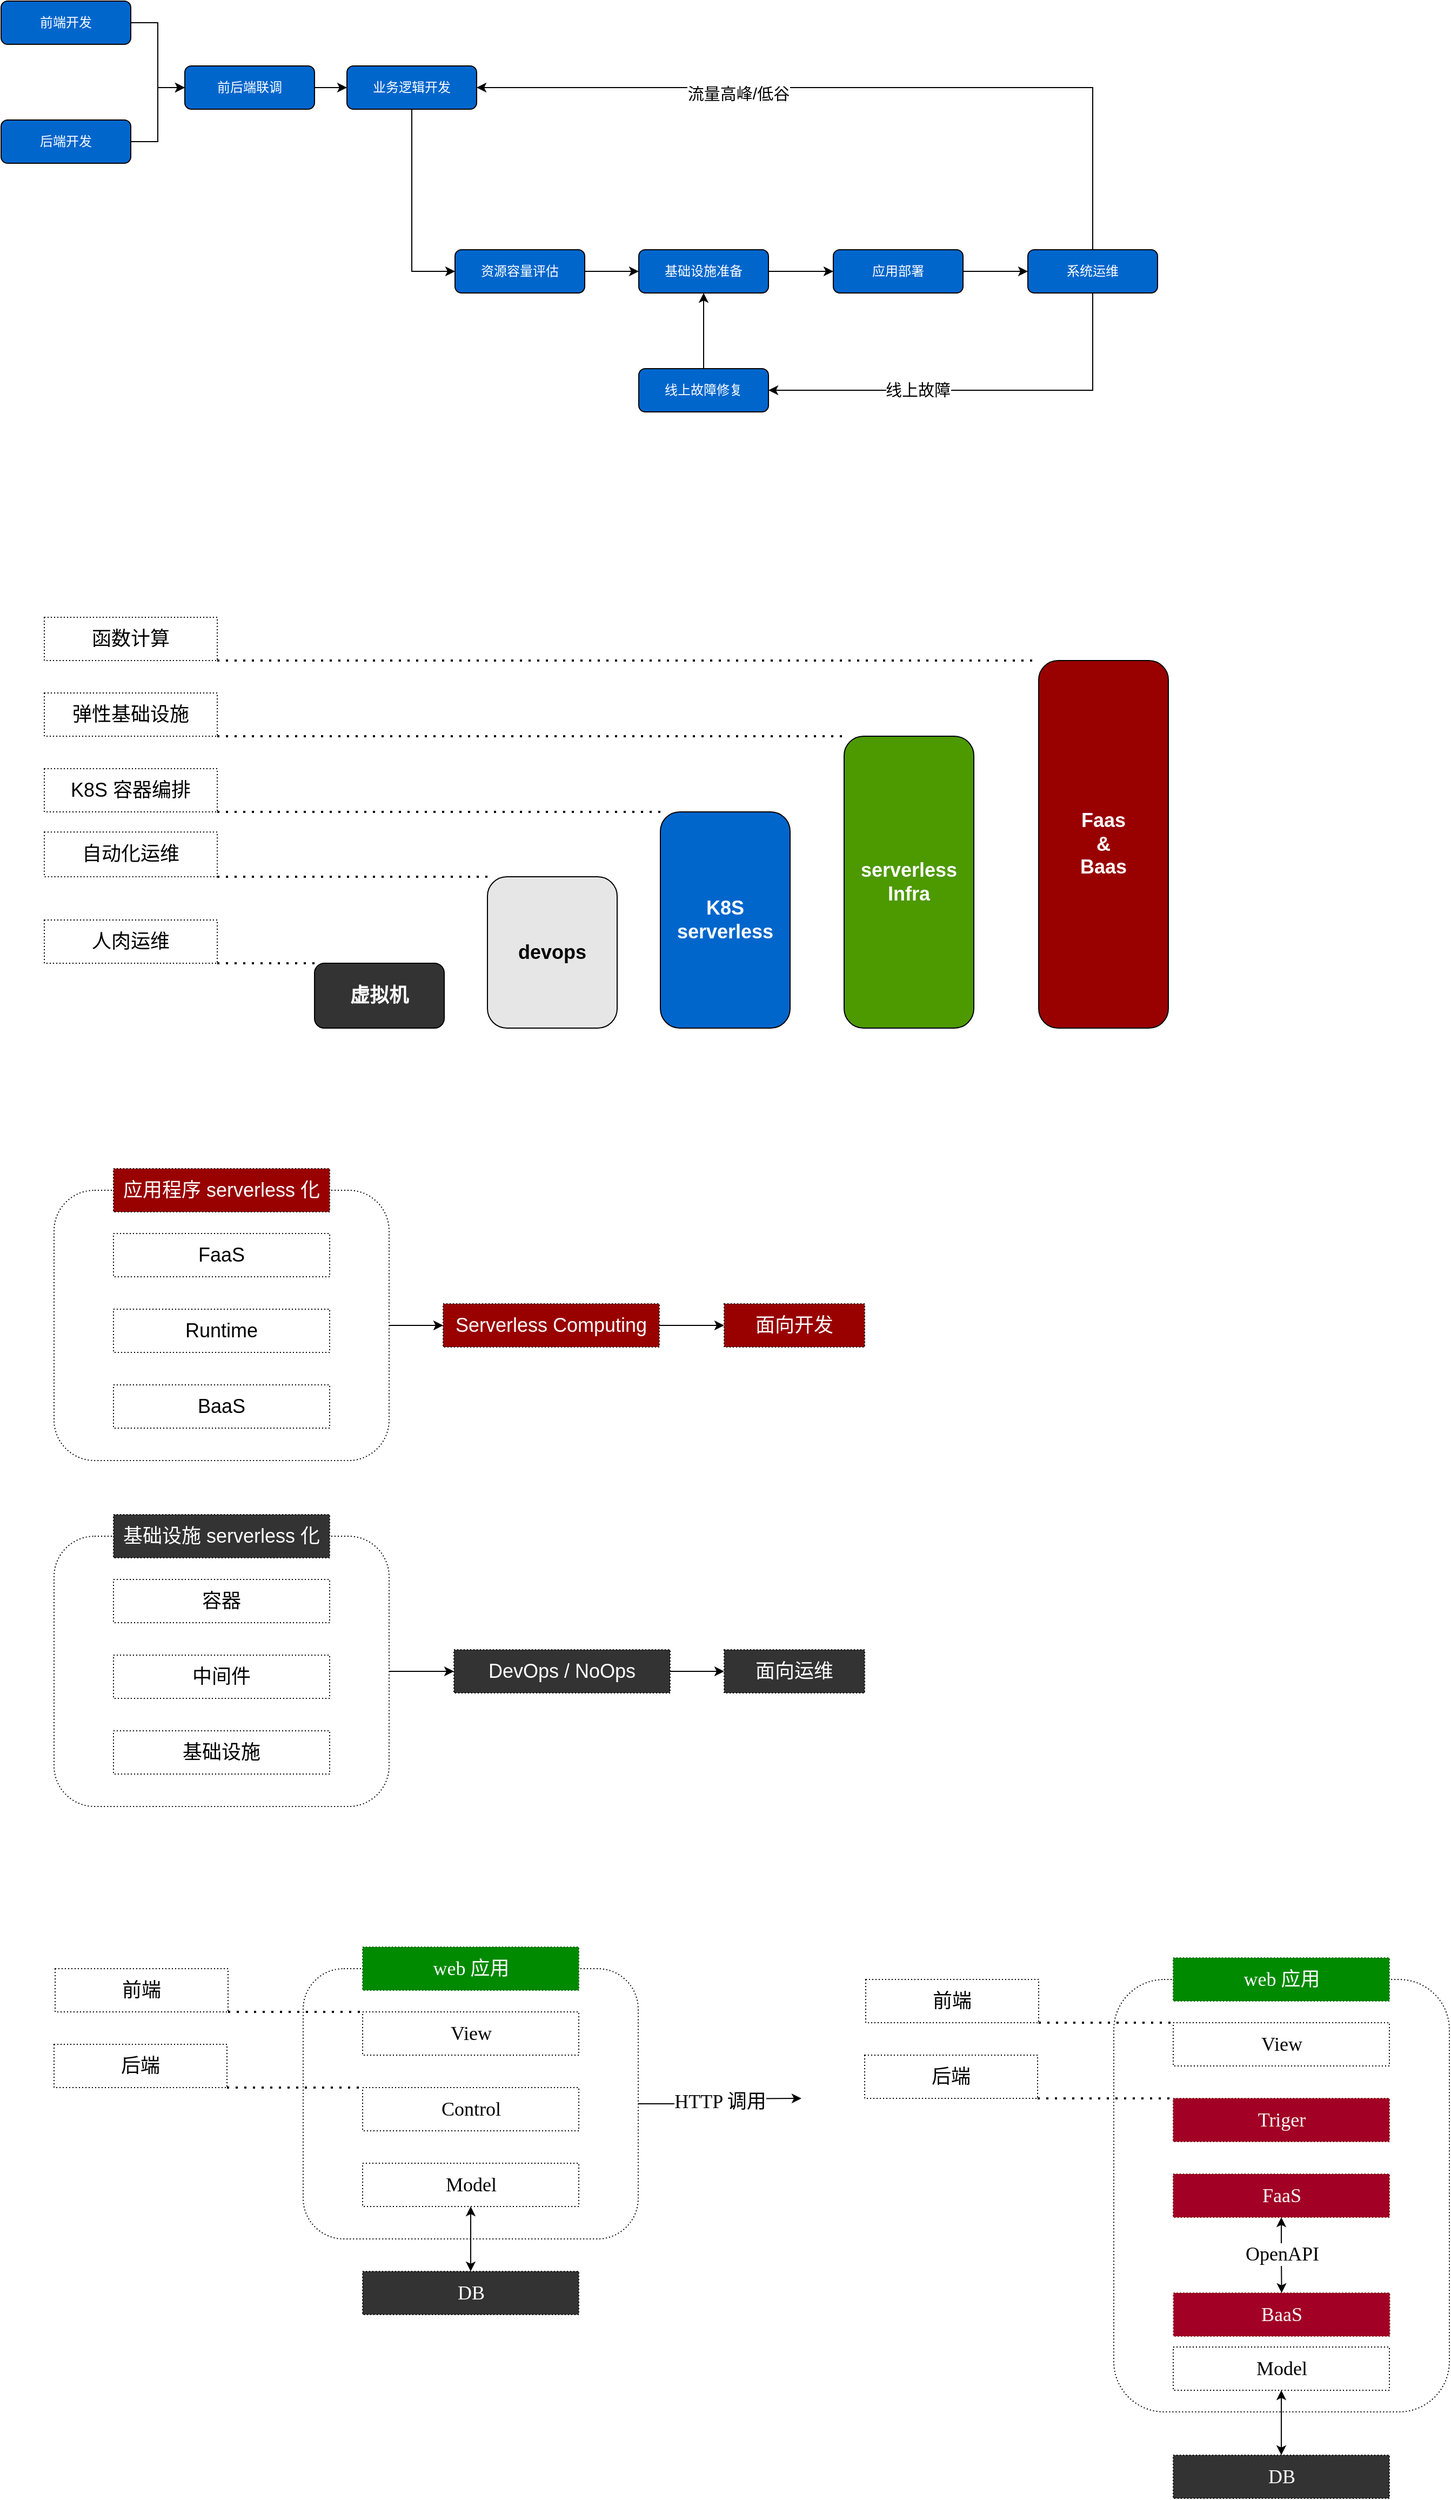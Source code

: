 <mxfile version="16.2.4" type="github">
  <diagram id="bE9tsUGRjl7XfyiEoqof" name="Page-1">
    <mxGraphModel dx="4569" dy="1844" grid="1" gridSize="10" guides="1" tooltips="1" connect="1" arrows="1" fold="1" page="1" pageScale="1" pageWidth="827" pageHeight="1169" math="0" shadow="0">
      <root>
        <mxCell id="0" />
        <mxCell id="1" parent="0" />
        <mxCell id="Or5pxqyeU23qAVYO_Iuh-68" value="" style="edgeStyle=orthogonalEdgeStyle;rounded=0;orthogonalLoop=1;jettySize=auto;html=1;fontSize=18;fontColor=#FFFFFF;" edge="1" parent="1" source="Or5pxqyeU23qAVYO_Iuh-57" target="Or5pxqyeU23qAVYO_Iuh-67">
          <mxGeometry relative="1" as="geometry" />
        </mxCell>
        <mxCell id="Or5pxqyeU23qAVYO_Iuh-57" value="" style="rounded=1;whiteSpace=wrap;html=1;dashed=1;dashPattern=1 2;fontSize=18;fontColor=#000000;fillColor=#FFFFFF;" vertex="1" parent="1">
          <mxGeometry x="-3231" y="340" width="310" height="250" as="geometry" />
        </mxCell>
        <mxCell id="Or5pxqyeU23qAVYO_Iuh-20" value="" style="edgeStyle=orthogonalEdgeStyle;rounded=0;orthogonalLoop=1;jettySize=auto;html=1;fontColor=#FFFFFF;" edge="1" parent="1" source="Or5pxqyeU23qAVYO_Iuh-9" target="Or5pxqyeU23qAVYO_Iuh-10">
          <mxGeometry relative="1" as="geometry" />
        </mxCell>
        <mxCell id="Or5pxqyeU23qAVYO_Iuh-9" value="应用部署" style="rounded=1;whiteSpace=wrap;html=1;fillColor=#0066CC;fontColor=#FFFFFF;" vertex="1" parent="1">
          <mxGeometry x="-2510" y="-850" width="120" height="40" as="geometry" />
        </mxCell>
        <mxCell id="Or5pxqyeU23qAVYO_Iuh-22" style="edgeStyle=orthogonalEdgeStyle;rounded=0;orthogonalLoop=1;jettySize=auto;html=1;exitX=0.5;exitY=1;exitDx=0;exitDy=0;fontColor=#FFFFFF;entryX=1;entryY=0.5;entryDx=0;entryDy=0;" edge="1" parent="1" source="Or5pxqyeU23qAVYO_Iuh-10" target="Or5pxqyeU23qAVYO_Iuh-13">
          <mxGeometry relative="1" as="geometry">
            <mxPoint x="-2610" y="-640" as="targetPoint" />
          </mxGeometry>
        </mxCell>
        <mxCell id="Or5pxqyeU23qAVYO_Iuh-27" value="线上故障" style="edgeLabel;html=1;align=center;verticalAlign=middle;resizable=0;points=[];fontSize=15;fontColor=#000000;" vertex="1" connectable="0" parent="Or5pxqyeU23qAVYO_Iuh-22">
          <mxGeometry x="0.294" y="-1" relative="1" as="geometry">
            <mxPoint as="offset" />
          </mxGeometry>
        </mxCell>
        <mxCell id="Or5pxqyeU23qAVYO_Iuh-24" style="edgeStyle=orthogonalEdgeStyle;rounded=0;orthogonalLoop=1;jettySize=auto;html=1;exitX=0.5;exitY=0;exitDx=0;exitDy=0;entryX=1;entryY=0.5;entryDx=0;entryDy=0;fontColor=#FFFFFF;" edge="1" parent="1" source="Or5pxqyeU23qAVYO_Iuh-10" target="Or5pxqyeU23qAVYO_Iuh-11">
          <mxGeometry relative="1" as="geometry" />
        </mxCell>
        <mxCell id="Or5pxqyeU23qAVYO_Iuh-26" value="流量高峰/低谷" style="edgeLabel;html=1;align=center;verticalAlign=middle;resizable=0;points=[];fontColor=#000000;fontSize=15;" vertex="1" connectable="0" parent="Or5pxqyeU23qAVYO_Iuh-24">
          <mxGeometry x="0.328" y="5" relative="1" as="geometry">
            <mxPoint as="offset" />
          </mxGeometry>
        </mxCell>
        <mxCell id="Or5pxqyeU23qAVYO_Iuh-10" value="系统运维" style="rounded=1;whiteSpace=wrap;html=1;fillColor=#0066CC;fontColor=#FFFFFF;" vertex="1" parent="1">
          <mxGeometry x="-2330" y="-850" width="120" height="40" as="geometry" />
        </mxCell>
        <mxCell id="Or5pxqyeU23qAVYO_Iuh-21" style="edgeStyle=orthogonalEdgeStyle;rounded=0;orthogonalLoop=1;jettySize=auto;html=1;exitX=0.5;exitY=1;exitDx=0;exitDy=0;entryX=0;entryY=0.5;entryDx=0;entryDy=0;fontColor=#FFFFFF;" edge="1" parent="1" source="Or5pxqyeU23qAVYO_Iuh-11" target="Or5pxqyeU23qAVYO_Iuh-14">
          <mxGeometry relative="1" as="geometry" />
        </mxCell>
        <mxCell id="Or5pxqyeU23qAVYO_Iuh-11" value="业务逻辑开发" style="rounded=1;whiteSpace=wrap;html=1;fillColor=#0066CC;fontColor=#FFFFFF;" vertex="1" parent="1">
          <mxGeometry x="-2960" y="-1020" width="120" height="40" as="geometry" />
        </mxCell>
        <mxCell id="Or5pxqyeU23qAVYO_Iuh-25" style="edgeStyle=orthogonalEdgeStyle;rounded=0;orthogonalLoop=1;jettySize=auto;html=1;exitX=0.5;exitY=0;exitDx=0;exitDy=0;entryX=0.5;entryY=1;entryDx=0;entryDy=0;fontColor=#FFFFFF;" edge="1" parent="1" source="Or5pxqyeU23qAVYO_Iuh-13" target="Or5pxqyeU23qAVYO_Iuh-15">
          <mxGeometry relative="1" as="geometry" />
        </mxCell>
        <mxCell id="Or5pxqyeU23qAVYO_Iuh-13" value="线上故障修复" style="rounded=1;whiteSpace=wrap;html=1;fillColor=#0066CC;fontColor=#FFFFFF;" vertex="1" parent="1">
          <mxGeometry x="-2690" y="-740" width="120" height="40" as="geometry" />
        </mxCell>
        <mxCell id="Or5pxqyeU23qAVYO_Iuh-18" value="" style="edgeStyle=orthogonalEdgeStyle;rounded=0;orthogonalLoop=1;jettySize=auto;html=1;fontColor=#FFFFFF;" edge="1" parent="1" source="Or5pxqyeU23qAVYO_Iuh-14" target="Or5pxqyeU23qAVYO_Iuh-15">
          <mxGeometry relative="1" as="geometry" />
        </mxCell>
        <mxCell id="Or5pxqyeU23qAVYO_Iuh-14" value="资源容量评估" style="rounded=1;whiteSpace=wrap;html=1;fillColor=#0066CC;fontColor=#FFFFFF;" vertex="1" parent="1">
          <mxGeometry x="-2860" y="-850" width="120" height="40" as="geometry" />
        </mxCell>
        <mxCell id="Or5pxqyeU23qAVYO_Iuh-19" value="" style="edgeStyle=orthogonalEdgeStyle;rounded=0;orthogonalLoop=1;jettySize=auto;html=1;fontColor=#FFFFFF;" edge="1" parent="1" source="Or5pxqyeU23qAVYO_Iuh-15" target="Or5pxqyeU23qAVYO_Iuh-9">
          <mxGeometry relative="1" as="geometry" />
        </mxCell>
        <mxCell id="Or5pxqyeU23qAVYO_Iuh-15" value="基础设施准备" style="rounded=1;whiteSpace=wrap;html=1;fillColor=#0066CC;fontColor=#FFFFFF;" vertex="1" parent="1">
          <mxGeometry x="-2690" y="-850" width="120" height="40" as="geometry" />
        </mxCell>
        <mxCell id="Or5pxqyeU23qAVYO_Iuh-30" style="edgeStyle=orthogonalEdgeStyle;rounded=0;orthogonalLoop=1;jettySize=auto;html=1;exitX=1;exitY=0.5;exitDx=0;exitDy=0;fontSize=15;fontColor=#000000;" edge="1" parent="1" source="Or5pxqyeU23qAVYO_Iuh-28" target="Or5pxqyeU23qAVYO_Iuh-11">
          <mxGeometry relative="1" as="geometry" />
        </mxCell>
        <mxCell id="Or5pxqyeU23qAVYO_Iuh-28" value="前后端联调" style="rounded=1;whiteSpace=wrap;html=1;fillColor=#0066CC;fontColor=#FFFFFF;" vertex="1" parent="1">
          <mxGeometry x="-3110" y="-1020" width="120" height="40" as="geometry" />
        </mxCell>
        <mxCell id="Or5pxqyeU23qAVYO_Iuh-32" style="edgeStyle=orthogonalEdgeStyle;rounded=0;orthogonalLoop=1;jettySize=auto;html=1;exitX=1;exitY=0.5;exitDx=0;exitDy=0;entryX=0;entryY=0.5;entryDx=0;entryDy=0;fontSize=15;fontColor=#000000;" edge="1" parent="1" source="Or5pxqyeU23qAVYO_Iuh-29" target="Or5pxqyeU23qAVYO_Iuh-28">
          <mxGeometry relative="1" as="geometry" />
        </mxCell>
        <mxCell id="Or5pxqyeU23qAVYO_Iuh-29" value="前端开发" style="rounded=1;whiteSpace=wrap;html=1;fillColor=#0066CC;fontColor=#FFFFFF;" vertex="1" parent="1">
          <mxGeometry x="-3280" y="-1080" width="120" height="40" as="geometry" />
        </mxCell>
        <mxCell id="Or5pxqyeU23qAVYO_Iuh-34" value="" style="edgeStyle=orthogonalEdgeStyle;rounded=0;orthogonalLoop=1;jettySize=auto;html=1;fontSize=15;fontColor=#000000;entryX=0;entryY=0.5;entryDx=0;entryDy=0;" edge="1" parent="1" source="Or5pxqyeU23qAVYO_Iuh-31" target="Or5pxqyeU23qAVYO_Iuh-28">
          <mxGeometry relative="1" as="geometry" />
        </mxCell>
        <mxCell id="Or5pxqyeU23qAVYO_Iuh-31" value="后端开发" style="rounded=1;whiteSpace=wrap;html=1;fillColor=#0066CC;fontColor=#FFFFFF;" vertex="1" parent="1">
          <mxGeometry x="-3280" y="-970" width="120" height="40" as="geometry" />
        </mxCell>
        <mxCell id="Or5pxqyeU23qAVYO_Iuh-35" value="虚拟机" style="rounded=1;whiteSpace=wrap;html=1;fontSize=18;fontColor=#FFFFFF;fillColor=#333333;fontStyle=1" vertex="1" parent="1">
          <mxGeometry x="-2990" y="-190" width="120" height="60" as="geometry" />
        </mxCell>
        <mxCell id="Or5pxqyeU23qAVYO_Iuh-36" value="&lt;div style=&quot;font-size: 18px;&quot;&gt;K8S&lt;/div&gt;&lt;div style=&quot;font-size: 18px;&quot;&gt;serverless&lt;br style=&quot;font-size: 18px;&quot;&gt;&lt;/div&gt;" style="rounded=1;whiteSpace=wrap;html=1;fontSize=18;fontColor=#FFFFFF;fillColor=#0066CC;fontStyle=1" vertex="1" parent="1">
          <mxGeometry x="-2670" y="-330" width="120" height="200" as="geometry" />
        </mxCell>
        <mxCell id="Or5pxqyeU23qAVYO_Iuh-37" value="devops" style="rounded=1;whiteSpace=wrap;html=1;fontSize=18;fontColor=#000000;fillColor=#E6E6E6;fontStyle=1" vertex="1" parent="1">
          <mxGeometry x="-2830" y="-270" width="120" height="140" as="geometry" />
        </mxCell>
        <mxCell id="Or5pxqyeU23qAVYO_Iuh-38" value="&lt;div style=&quot;font-size: 18px;&quot;&gt;serverless&lt;/div&gt;&lt;div style=&quot;font-size: 18px;&quot;&gt;Infra&lt;br style=&quot;font-size: 18px;&quot;&gt;&lt;/div&gt;" style="rounded=1;whiteSpace=wrap;html=1;fontSize=18;fontColor=#FFFFFF;fillColor=#4D9900;fontStyle=1" vertex="1" parent="1">
          <mxGeometry x="-2500" y="-400" width="120" height="270" as="geometry" />
        </mxCell>
        <mxCell id="Or5pxqyeU23qAVYO_Iuh-39" value="&lt;div style=&quot;font-size: 18px&quot;&gt;Faas&lt;/div&gt;&lt;div style=&quot;font-size: 18px&quot;&gt;&amp;amp;&lt;/div&gt;&lt;div style=&quot;font-size: 18px&quot;&gt;Baas&lt;br style=&quot;font-size: 18px&quot;&gt;&lt;/div&gt;" style="rounded=1;whiteSpace=wrap;html=1;fontSize=18;fontColor=#FFFFFF;fillColor=#990000;fontStyle=1" vertex="1" parent="1">
          <mxGeometry x="-2320" y="-470" width="120" height="340" as="geometry" />
        </mxCell>
        <mxCell id="Or5pxqyeU23qAVYO_Iuh-40" value="人肉运维" style="rounded=0;whiteSpace=wrap;html=1;fontSize=18;fontColor=#000000;fillColor=#FFFFFF;dashed=1;dashPattern=1 2;" vertex="1" parent="1">
          <mxGeometry x="-3240" y="-230" width="160" height="40" as="geometry" />
        </mxCell>
        <mxCell id="Or5pxqyeU23qAVYO_Iuh-42" value="" style="endArrow=none;dashed=1;html=1;dashPattern=1 3;strokeWidth=2;rounded=0;fontSize=18;fontColor=#000000;exitX=1;exitY=1;exitDx=0;exitDy=0;entryX=0;entryY=0;entryDx=0;entryDy=0;" edge="1" parent="1" source="Or5pxqyeU23qAVYO_Iuh-40" target="Or5pxqyeU23qAVYO_Iuh-35">
          <mxGeometry width="50" height="50" relative="1" as="geometry">
            <mxPoint x="-3040" y="-340" as="sourcePoint" />
            <mxPoint x="-2990" y="-390" as="targetPoint" />
          </mxGeometry>
        </mxCell>
        <mxCell id="Or5pxqyeU23qAVYO_Iuh-43" value="自动化运维" style="rounded=0;whiteSpace=wrap;html=1;fontSize=18;fontColor=#000000;fillColor=#FFFFFF;dashed=1;dashPattern=1 2;" vertex="1" parent="1">
          <mxGeometry x="-3240" y="-311.33" width="160" height="41.33" as="geometry" />
        </mxCell>
        <mxCell id="Or5pxqyeU23qAVYO_Iuh-44" value="" style="endArrow=none;dashed=1;html=1;dashPattern=1 3;strokeWidth=2;rounded=0;fontSize=18;fontColor=#000000;exitX=1;exitY=1;exitDx=0;exitDy=0;entryX=0;entryY=0;entryDx=0;entryDy=0;" edge="1" parent="1" source="Or5pxqyeU23qAVYO_Iuh-43" target="Or5pxqyeU23qAVYO_Iuh-37">
          <mxGeometry width="50" height="50" relative="1" as="geometry">
            <mxPoint x="-3040" y="-421.33" as="sourcePoint" />
            <mxPoint x="-2990" y="-271.33" as="targetPoint" />
          </mxGeometry>
        </mxCell>
        <mxCell id="Or5pxqyeU23qAVYO_Iuh-45" value="K8S 容器编排" style="rounded=0;whiteSpace=wrap;html=1;fontSize=18;fontColor=#000000;fillColor=#FFFFFF;dashed=1;dashPattern=1 2;" vertex="1" parent="1">
          <mxGeometry x="-3240" y="-370" width="160" height="40" as="geometry" />
        </mxCell>
        <mxCell id="Or5pxqyeU23qAVYO_Iuh-46" value="" style="endArrow=none;dashed=1;html=1;dashPattern=1 3;strokeWidth=2;rounded=0;fontSize=18;fontColor=#000000;exitX=1;exitY=1;exitDx=0;exitDy=0;entryX=0;entryY=0;entryDx=0;entryDy=0;" edge="1" parent="1" source="Or5pxqyeU23qAVYO_Iuh-45" target="Or5pxqyeU23qAVYO_Iuh-36">
          <mxGeometry width="50" height="50" relative="1" as="geometry">
            <mxPoint x="-3040" y="-500" as="sourcePoint" />
            <mxPoint x="-2990" y="-350" as="targetPoint" />
          </mxGeometry>
        </mxCell>
        <mxCell id="Or5pxqyeU23qAVYO_Iuh-47" value="弹性基础设施" style="rounded=0;whiteSpace=wrap;html=1;fontSize=18;fontColor=#000000;fillColor=#FFFFFF;dashed=1;dashPattern=1 2;" vertex="1" parent="1">
          <mxGeometry x="-3240" y="-440" width="160" height="40" as="geometry" />
        </mxCell>
        <mxCell id="Or5pxqyeU23qAVYO_Iuh-48" value="" style="endArrow=none;dashed=1;html=1;dashPattern=1 3;strokeWidth=2;rounded=0;fontSize=18;fontColor=#000000;exitX=1;exitY=1;exitDx=0;exitDy=0;entryX=0;entryY=0;entryDx=0;entryDy=0;" edge="1" parent="1" source="Or5pxqyeU23qAVYO_Iuh-47" target="Or5pxqyeU23qAVYO_Iuh-38">
          <mxGeometry width="50" height="50" relative="1" as="geometry">
            <mxPoint x="-3040" y="-560" as="sourcePoint" />
            <mxPoint x="-2990" y="-410" as="targetPoint" />
          </mxGeometry>
        </mxCell>
        <mxCell id="Or5pxqyeU23qAVYO_Iuh-49" value="函数计算" style="rounded=0;whiteSpace=wrap;html=1;fontSize=18;fontColor=#000000;fillColor=#FFFFFF;dashed=1;dashPattern=1 2;" vertex="1" parent="1">
          <mxGeometry x="-3240" y="-510" width="160" height="40" as="geometry" />
        </mxCell>
        <mxCell id="Or5pxqyeU23qAVYO_Iuh-50" value="" style="endArrow=none;dashed=1;html=1;dashPattern=1 3;strokeWidth=2;rounded=0;fontSize=18;fontColor=#000000;exitX=1;exitY=1;exitDx=0;exitDy=0;entryX=0;entryY=0;entryDx=0;entryDy=0;" edge="1" parent="1" source="Or5pxqyeU23qAVYO_Iuh-49" target="Or5pxqyeU23qAVYO_Iuh-39">
          <mxGeometry width="50" height="50" relative="1" as="geometry">
            <mxPoint x="-3040" y="-620" as="sourcePoint" />
            <mxPoint x="-2990" y="-470" as="targetPoint" />
          </mxGeometry>
        </mxCell>
        <mxCell id="Or5pxqyeU23qAVYO_Iuh-53" value="容器" style="rounded=0;whiteSpace=wrap;html=1;dashed=1;dashPattern=1 2;fontSize=18;fontColor=#000000;fillColor=#FFFFFF;" vertex="1" parent="1">
          <mxGeometry x="-3176" y="380" width="200" height="40" as="geometry" />
        </mxCell>
        <mxCell id="Or5pxqyeU23qAVYO_Iuh-54" value="中间件" style="rounded=0;whiteSpace=wrap;html=1;dashed=1;dashPattern=1 2;fontSize=18;fontColor=#000000;fillColor=#FFFFFF;" vertex="1" parent="1">
          <mxGeometry x="-3176" y="450" width="200" height="40" as="geometry" />
        </mxCell>
        <mxCell id="Or5pxqyeU23qAVYO_Iuh-55" value="基础设施" style="rounded=0;whiteSpace=wrap;html=1;dashed=1;dashPattern=1 2;fontSize=18;fontColor=#000000;fillColor=#FFFFFF;" vertex="1" parent="1">
          <mxGeometry x="-3176" y="520" width="200" height="40" as="geometry" />
        </mxCell>
        <mxCell id="Or5pxqyeU23qAVYO_Iuh-51" value="基础设施 serverless 化" style="rounded=0;whiteSpace=wrap;html=1;dashed=1;dashPattern=1 2;fontSize=18;fontColor=#FFFFFF;fillColor=#333333;" vertex="1" parent="1">
          <mxGeometry x="-3176" y="320" width="200" height="40" as="geometry" />
        </mxCell>
        <mxCell id="Or5pxqyeU23qAVYO_Iuh-64" value="" style="edgeStyle=orthogonalEdgeStyle;rounded=0;orthogonalLoop=1;jettySize=auto;html=1;fontSize=18;fontColor=#FFFFFF;" edge="1" parent="1" source="Or5pxqyeU23qAVYO_Iuh-58" target="Or5pxqyeU23qAVYO_Iuh-63">
          <mxGeometry relative="1" as="geometry" />
        </mxCell>
        <mxCell id="Or5pxqyeU23qAVYO_Iuh-58" value="" style="rounded=1;whiteSpace=wrap;html=1;dashed=1;dashPattern=1 2;fontSize=18;fontColor=#000000;fillColor=#FFFFFF;" vertex="1" parent="1">
          <mxGeometry x="-3231" y="20" width="310" height="250" as="geometry" />
        </mxCell>
        <mxCell id="Or5pxqyeU23qAVYO_Iuh-59" value="&lt;div&gt;FaaS&lt;/div&gt;" style="rounded=0;whiteSpace=wrap;html=1;dashed=1;dashPattern=1 2;fontSize=18;fontColor=#000000;fillColor=#FFFFFF;" vertex="1" parent="1">
          <mxGeometry x="-3176" y="60" width="200" height="40" as="geometry" />
        </mxCell>
        <mxCell id="Or5pxqyeU23qAVYO_Iuh-60" value="Runtime" style="rounded=0;whiteSpace=wrap;html=1;dashed=1;dashPattern=1 2;fontSize=18;fontColor=#000000;fillColor=#FFFFFF;" vertex="1" parent="1">
          <mxGeometry x="-3176" y="130" width="200" height="40" as="geometry" />
        </mxCell>
        <mxCell id="Or5pxqyeU23qAVYO_Iuh-61" value="BaaS" style="rounded=0;whiteSpace=wrap;html=1;dashed=1;dashPattern=1 2;fontSize=18;fontColor=#000000;fillColor=#FFFFFF;" vertex="1" parent="1">
          <mxGeometry x="-3176" y="200" width="200" height="40" as="geometry" />
        </mxCell>
        <mxCell id="Or5pxqyeU23qAVYO_Iuh-62" value="应用程序 serverless 化" style="rounded=0;whiteSpace=wrap;html=1;dashed=1;dashPattern=1 2;fontSize=18;fontColor=#FFFFFF;fillColor=#990000;" vertex="1" parent="1">
          <mxGeometry x="-3176" width="200" height="40" as="geometry" />
        </mxCell>
        <mxCell id="Or5pxqyeU23qAVYO_Iuh-66" value="" style="edgeStyle=orthogonalEdgeStyle;rounded=0;orthogonalLoop=1;jettySize=auto;html=1;fontSize=18;fontColor=#FFFFFF;" edge="1" parent="1" source="Or5pxqyeU23qAVYO_Iuh-63" target="Or5pxqyeU23qAVYO_Iuh-65">
          <mxGeometry relative="1" as="geometry" />
        </mxCell>
        <mxCell id="Or5pxqyeU23qAVYO_Iuh-63" value="Serverless Computing" style="rounded=0;whiteSpace=wrap;html=1;dashed=1;dashPattern=1 2;fontSize=18;fontColor=#FFFFFF;fillColor=#990000;" vertex="1" parent="1">
          <mxGeometry x="-2871" y="125" width="200" height="40" as="geometry" />
        </mxCell>
        <mxCell id="Or5pxqyeU23qAVYO_Iuh-65" value="面向开发" style="rounded=0;whiteSpace=wrap;html=1;dashed=1;dashPattern=1 2;fontSize=18;fontColor=#FFFFFF;fillColor=#990000;" vertex="1" parent="1">
          <mxGeometry x="-2611" y="125" width="130" height="40" as="geometry" />
        </mxCell>
        <mxCell id="Or5pxqyeU23qAVYO_Iuh-70" value="" style="edgeStyle=orthogonalEdgeStyle;rounded=0;orthogonalLoop=1;jettySize=auto;html=1;fontSize=18;fontColor=#FFFFFF;" edge="1" parent="1" source="Or5pxqyeU23qAVYO_Iuh-67" target="Or5pxqyeU23qAVYO_Iuh-69">
          <mxGeometry relative="1" as="geometry" />
        </mxCell>
        <mxCell id="Or5pxqyeU23qAVYO_Iuh-67" value="DevOps / NoOps" style="rounded=0;whiteSpace=wrap;html=1;dashed=1;dashPattern=1 2;fontSize=18;fontColor=#FFFFFF;fillColor=#333333;" vertex="1" parent="1">
          <mxGeometry x="-2861" y="445" width="200" height="40" as="geometry" />
        </mxCell>
        <mxCell id="Or5pxqyeU23qAVYO_Iuh-69" value="面向运维" style="rounded=0;whiteSpace=wrap;html=1;dashed=1;dashPattern=1 2;fontSize=18;fontColor=#FFFFFF;fillColor=#333333;" vertex="1" parent="1">
          <mxGeometry x="-2611" y="445" width="130" height="40" as="geometry" />
        </mxCell>
        <mxCell id="Or5pxqyeU23qAVYO_Iuh-71" value="HTTP 调用" style="edgeStyle=orthogonalEdgeStyle;rounded=0;orthogonalLoop=1;jettySize=auto;html=1;fontSize=18;fontColor=#000000;fontFamily=Comic Sans MS;" edge="1" parent="1" source="Or5pxqyeU23qAVYO_Iuh-72">
          <mxGeometry relative="1" as="geometry">
            <mxPoint x="-2539.5" y="860" as="targetPoint" />
          </mxGeometry>
        </mxCell>
        <mxCell id="Or5pxqyeU23qAVYO_Iuh-72" value="" style="rounded=1;whiteSpace=wrap;html=1;dashed=1;dashPattern=1 2;fontSize=18;fontColor=#000000;fillColor=#FFFFFF;fontFamily=Comic Sans MS;" vertex="1" parent="1">
          <mxGeometry x="-3000.5" y="740" width="310" height="250" as="geometry" />
        </mxCell>
        <mxCell id="Or5pxqyeU23qAVYO_Iuh-73" value="View" style="rounded=0;whiteSpace=wrap;html=1;dashed=1;dashPattern=1 2;fontSize=18;fontColor=#000000;fillColor=#FFFFFF;fontFamily=Comic Sans MS;" vertex="1" parent="1">
          <mxGeometry x="-2945.5" y="780" width="200" height="40" as="geometry" />
        </mxCell>
        <mxCell id="Or5pxqyeU23qAVYO_Iuh-74" value="Control" style="rounded=0;whiteSpace=wrap;html=1;dashed=1;dashPattern=1 2;fontSize=18;fontColor=#000000;fillColor=#FFFFFF;fontFamily=Comic Sans MS;" vertex="1" parent="1">
          <mxGeometry x="-2945.5" y="850" width="200" height="40" as="geometry" />
        </mxCell>
        <mxCell id="Or5pxqyeU23qAVYO_Iuh-78" value="" style="edgeStyle=orthogonalEdgeStyle;rounded=0;orthogonalLoop=1;jettySize=auto;html=1;fontSize=18;fontColor=#FFFFFF;startArrow=classic;startFill=1;fontFamily=Comic Sans MS;" edge="1" parent="1" source="Or5pxqyeU23qAVYO_Iuh-75" target="Or5pxqyeU23qAVYO_Iuh-77">
          <mxGeometry relative="1" as="geometry" />
        </mxCell>
        <mxCell id="Or5pxqyeU23qAVYO_Iuh-75" value="Model" style="rounded=0;whiteSpace=wrap;html=1;dashed=1;dashPattern=1 2;fontSize=18;fontColor=#000000;fillColor=#FFFFFF;fontFamily=Comic Sans MS;" vertex="1" parent="1">
          <mxGeometry x="-2945.5" y="920" width="200" height="40" as="geometry" />
        </mxCell>
        <mxCell id="Or5pxqyeU23qAVYO_Iuh-76" value="web 应用" style="rounded=0;whiteSpace=wrap;html=1;dashed=1;dashPattern=1 2;fontSize=18;fontColor=#ffffff;fillColor=#008a00;strokeColor=#005700;fontFamily=Comic Sans MS;" vertex="1" parent="1">
          <mxGeometry x="-2945.5" y="720" width="200" height="40" as="geometry" />
        </mxCell>
        <mxCell id="Or5pxqyeU23qAVYO_Iuh-77" value="DB" style="rounded=0;whiteSpace=wrap;html=1;dashed=1;dashPattern=1 2;fontSize=18;fontColor=#FFFFFF;fillColor=#333333;fontFamily=Comic Sans MS;" vertex="1" parent="1">
          <mxGeometry x="-2945.5" y="1020" width="200" height="40" as="geometry" />
        </mxCell>
        <mxCell id="Or5pxqyeU23qAVYO_Iuh-79" value="前端" style="rounded=0;whiteSpace=wrap;html=1;fontSize=18;fontColor=#000000;fillColor=#FFFFFF;dashed=1;dashPattern=1 2;fontFamily=Comic Sans MS;" vertex="1" parent="1">
          <mxGeometry x="-3230" y="740" width="160" height="40" as="geometry" />
        </mxCell>
        <mxCell id="Or5pxqyeU23qAVYO_Iuh-80" value="" style="endArrow=none;dashed=1;html=1;dashPattern=1 3;strokeWidth=2;rounded=0;fontSize=18;fontColor=#000000;exitX=1;exitY=1;exitDx=0;exitDy=0;entryX=0;entryY=0;entryDx=0;entryDy=0;" edge="1" parent="1" source="Or5pxqyeU23qAVYO_Iuh-79">
          <mxGeometry width="50" height="50" relative="1" as="geometry">
            <mxPoint x="-2995.5" y="630" as="sourcePoint" />
            <mxPoint x="-2945.5" y="780" as="targetPoint" />
          </mxGeometry>
        </mxCell>
        <mxCell id="Or5pxqyeU23qAVYO_Iuh-81" value="后端" style="rounded=0;whiteSpace=wrap;html=1;fontSize=18;fontColor=#000000;fillColor=#FFFFFF;dashed=1;dashPattern=1 2;fontFamily=Comic Sans MS;" vertex="1" parent="1">
          <mxGeometry x="-3231" y="810" width="160" height="40" as="geometry" />
        </mxCell>
        <mxCell id="Or5pxqyeU23qAVYO_Iuh-82" value="" style="endArrow=none;dashed=1;html=1;dashPattern=1 3;strokeWidth=2;rounded=0;fontSize=18;fontColor=#000000;exitX=1;exitY=1;exitDx=0;exitDy=0;entryX=0;entryY=0;entryDx=0;entryDy=0;" edge="1" parent="1" source="Or5pxqyeU23qAVYO_Iuh-81">
          <mxGeometry width="50" height="50" relative="1" as="geometry">
            <mxPoint x="-2995.5" y="700" as="sourcePoint" />
            <mxPoint x="-2945.5" y="850" as="targetPoint" />
          </mxGeometry>
        </mxCell>
        <mxCell id="Or5pxqyeU23qAVYO_Iuh-84" value="" style="rounded=1;whiteSpace=wrap;html=1;dashed=1;dashPattern=1 2;fontSize=18;fontColor=#000000;fillColor=#FFFFFF;fontFamily=Comic Sans MS;" vertex="1" parent="1">
          <mxGeometry x="-2250.5" y="750" width="310.5" height="400" as="geometry" />
        </mxCell>
        <mxCell id="Or5pxqyeU23qAVYO_Iuh-85" value="View" style="rounded=0;whiteSpace=wrap;html=1;dashed=1;dashPattern=1 2;fontSize=18;fontColor=#000000;fillColor=#FFFFFF;fontFamily=Comic Sans MS;" vertex="1" parent="1">
          <mxGeometry x="-2195.5" y="790" width="200" height="40" as="geometry" />
        </mxCell>
        <mxCell id="Or5pxqyeU23qAVYO_Iuh-86" value="Triger" style="rounded=0;whiteSpace=wrap;html=1;dashed=1;dashPattern=1 2;fontSize=18;fontColor=#ffffff;fillColor=#a20025;fontFamily=Comic Sans MS;strokeColor=#6F0000;" vertex="1" parent="1">
          <mxGeometry x="-2195.5" y="860" width="200" height="40" as="geometry" />
        </mxCell>
        <mxCell id="Or5pxqyeU23qAVYO_Iuh-87" value="" style="edgeStyle=orthogonalEdgeStyle;rounded=0;orthogonalLoop=1;jettySize=auto;html=1;fontSize=18;fontColor=#FFFFFF;startArrow=classic;startFill=1;fontFamily=Comic Sans MS;" edge="1" parent="1" source="Or5pxqyeU23qAVYO_Iuh-88" target="Or5pxqyeU23qAVYO_Iuh-90">
          <mxGeometry relative="1" as="geometry" />
        </mxCell>
        <mxCell id="Or5pxqyeU23qAVYO_Iuh-88" value="Model" style="rounded=0;whiteSpace=wrap;html=1;dashed=1;dashPattern=1 2;fontSize=18;fontColor=#000000;fillColor=#FFFFFF;fontFamily=Comic Sans MS;" vertex="1" parent="1">
          <mxGeometry x="-2195.5" y="1090" width="200" height="40" as="geometry" />
        </mxCell>
        <mxCell id="Or5pxqyeU23qAVYO_Iuh-89" value="web 应用" style="rounded=0;whiteSpace=wrap;html=1;dashed=1;dashPattern=1 2;fontSize=18;fontColor=#ffffff;fillColor=#008a00;strokeColor=#005700;fontFamily=Comic Sans MS;" vertex="1" parent="1">
          <mxGeometry x="-2195.5" y="730" width="200" height="40" as="geometry" />
        </mxCell>
        <mxCell id="Or5pxqyeU23qAVYO_Iuh-90" value="DB" style="rounded=0;whiteSpace=wrap;html=1;dashed=1;dashPattern=1 2;fontSize=18;fontColor=#FFFFFF;fillColor=#333333;fontFamily=Comic Sans MS;" vertex="1" parent="1">
          <mxGeometry x="-2195.5" y="1190" width="200" height="40" as="geometry" />
        </mxCell>
        <mxCell id="Or5pxqyeU23qAVYO_Iuh-91" value="前端" style="rounded=0;whiteSpace=wrap;html=1;fontSize=18;fontColor=#000000;fillColor=#FFFFFF;dashed=1;dashPattern=1 2;fontFamily=Comic Sans MS;" vertex="1" parent="1">
          <mxGeometry x="-2480" y="750" width="160" height="40" as="geometry" />
        </mxCell>
        <mxCell id="Or5pxqyeU23qAVYO_Iuh-92" value="" style="endArrow=none;dashed=1;html=1;dashPattern=1 3;strokeWidth=2;rounded=0;fontSize=18;fontColor=#000000;exitX=1;exitY=1;exitDx=0;exitDy=0;entryX=0;entryY=0;entryDx=0;entryDy=0;" edge="1" parent="1" source="Or5pxqyeU23qAVYO_Iuh-91">
          <mxGeometry width="50" height="50" relative="1" as="geometry">
            <mxPoint x="-2245.5" y="640" as="sourcePoint" />
            <mxPoint x="-2195.5" y="790" as="targetPoint" />
          </mxGeometry>
        </mxCell>
        <mxCell id="Or5pxqyeU23qAVYO_Iuh-93" value="后端" style="rounded=0;whiteSpace=wrap;html=1;fontSize=18;fontColor=#000000;fillColor=#FFFFFF;dashed=1;dashPattern=1 2;fontFamily=Comic Sans MS;" vertex="1" parent="1">
          <mxGeometry x="-2481" y="820" width="160" height="40" as="geometry" />
        </mxCell>
        <mxCell id="Or5pxqyeU23qAVYO_Iuh-94" value="" style="endArrow=none;dashed=1;html=1;dashPattern=1 3;strokeWidth=2;rounded=0;fontSize=18;fontColor=#000000;exitX=1;exitY=1;exitDx=0;exitDy=0;entryX=0;entryY=0;entryDx=0;entryDy=0;" edge="1" parent="1" source="Or5pxqyeU23qAVYO_Iuh-93">
          <mxGeometry width="50" height="50" relative="1" as="geometry">
            <mxPoint x="-2245.5" y="710" as="sourcePoint" />
            <mxPoint x="-2195.5" y="860" as="targetPoint" />
          </mxGeometry>
        </mxCell>
        <mxCell id="Or5pxqyeU23qAVYO_Iuh-97" value="" style="edgeStyle=orthogonalEdgeStyle;rounded=0;orthogonalLoop=1;jettySize=auto;html=1;fontFamily=Comic Sans MS;fontSize=18;fontColor=#000000;startArrow=classic;startFill=1;" edge="1" parent="1" source="Or5pxqyeU23qAVYO_Iuh-95" target="Or5pxqyeU23qAVYO_Iuh-96">
          <mxGeometry relative="1" as="geometry" />
        </mxCell>
        <mxCell id="Or5pxqyeU23qAVYO_Iuh-98" value="OpenAPI" style="edgeLabel;html=1;align=center;verticalAlign=middle;resizable=0;points=[];fontSize=18;fontFamily=Comic Sans MS;fontColor=#000000;" vertex="1" connectable="0" parent="Or5pxqyeU23qAVYO_Iuh-97">
          <mxGeometry x="-0.072" relative="1" as="geometry">
            <mxPoint y="1" as="offset" />
          </mxGeometry>
        </mxCell>
        <mxCell id="Or5pxqyeU23qAVYO_Iuh-95" value="FaaS" style="rounded=0;whiteSpace=wrap;html=1;dashed=1;dashPattern=1 2;fontSize=18;fontColor=#ffffff;fillColor=#a20025;fontFamily=Comic Sans MS;strokeColor=#6F0000;" vertex="1" parent="1">
          <mxGeometry x="-2195.5" y="930" width="200" height="40" as="geometry" />
        </mxCell>
        <mxCell id="Or5pxqyeU23qAVYO_Iuh-96" value="BaaS" style="rounded=0;whiteSpace=wrap;html=1;dashed=1;dashPattern=1 2;fontSize=18;fontColor=#ffffff;fillColor=#a20025;fontFamily=Comic Sans MS;strokeColor=#6F0000;" vertex="1" parent="1">
          <mxGeometry x="-2195.25" y="1040" width="200" height="40" as="geometry" />
        </mxCell>
      </root>
    </mxGraphModel>
  </diagram>
</mxfile>
